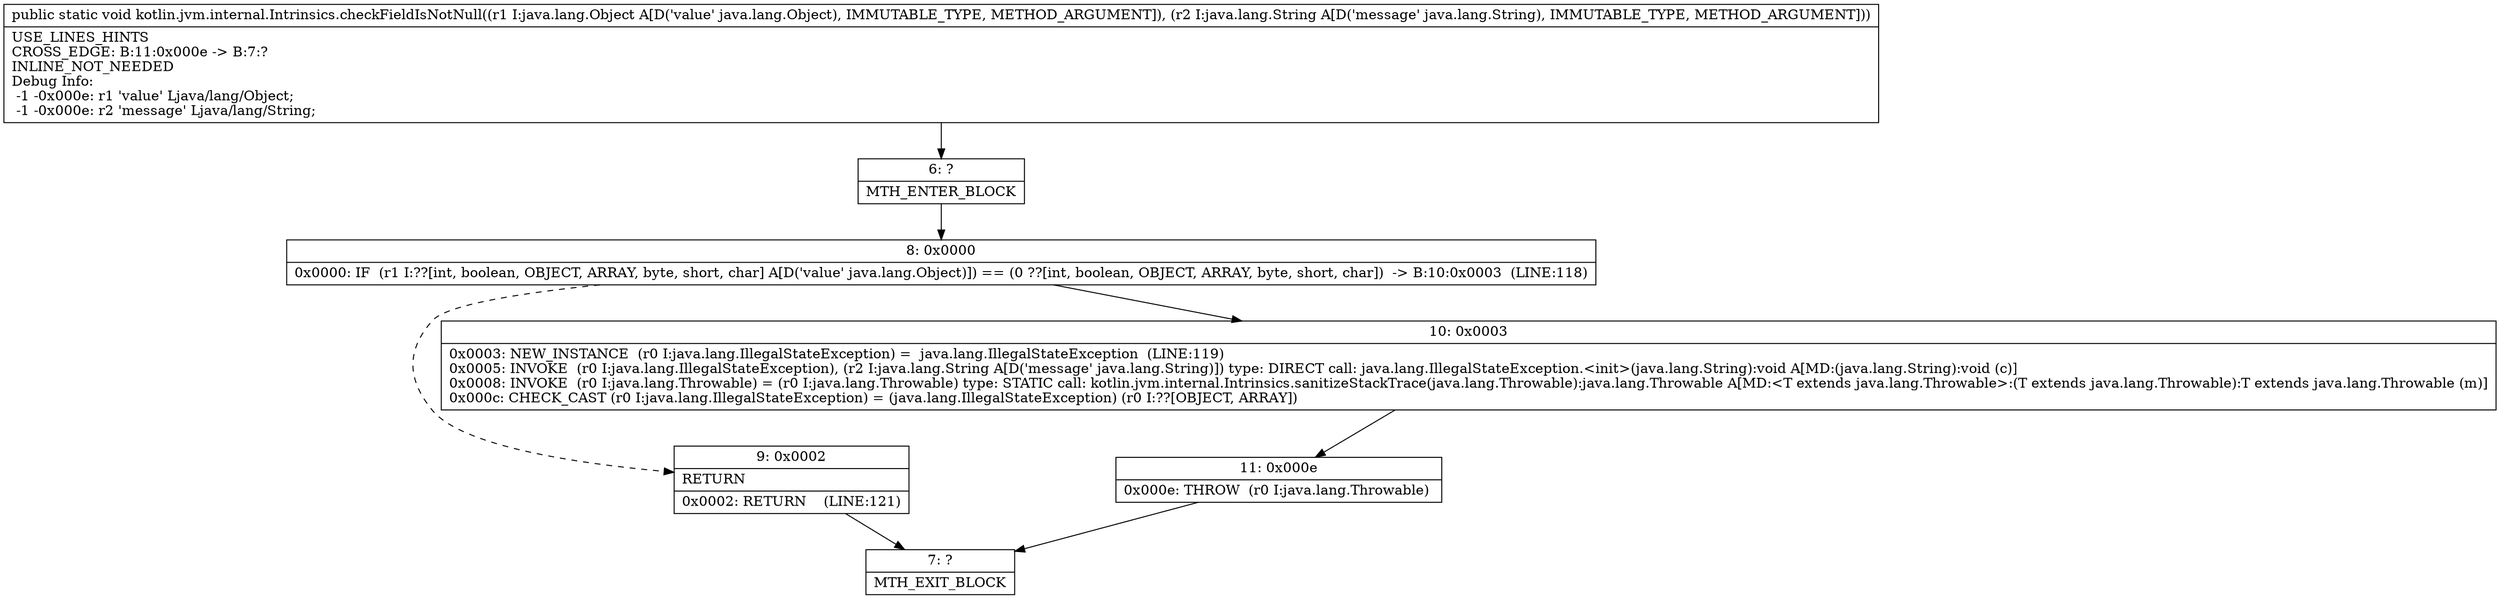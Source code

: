 digraph "CFG forkotlin.jvm.internal.Intrinsics.checkFieldIsNotNull(Ljava\/lang\/Object;Ljava\/lang\/String;)V" {
Node_6 [shape=record,label="{6\:\ ?|MTH_ENTER_BLOCK\l}"];
Node_8 [shape=record,label="{8\:\ 0x0000|0x0000: IF  (r1 I:??[int, boolean, OBJECT, ARRAY, byte, short, char] A[D('value' java.lang.Object)]) == (0 ??[int, boolean, OBJECT, ARRAY, byte, short, char])  \-\> B:10:0x0003  (LINE:118)\l}"];
Node_9 [shape=record,label="{9\:\ 0x0002|RETURN\l|0x0002: RETURN    (LINE:121)\l}"];
Node_7 [shape=record,label="{7\:\ ?|MTH_EXIT_BLOCK\l}"];
Node_10 [shape=record,label="{10\:\ 0x0003|0x0003: NEW_INSTANCE  (r0 I:java.lang.IllegalStateException) =  java.lang.IllegalStateException  (LINE:119)\l0x0005: INVOKE  (r0 I:java.lang.IllegalStateException), (r2 I:java.lang.String A[D('message' java.lang.String)]) type: DIRECT call: java.lang.IllegalStateException.\<init\>(java.lang.String):void A[MD:(java.lang.String):void (c)]\l0x0008: INVOKE  (r0 I:java.lang.Throwable) = (r0 I:java.lang.Throwable) type: STATIC call: kotlin.jvm.internal.Intrinsics.sanitizeStackTrace(java.lang.Throwable):java.lang.Throwable A[MD:\<T extends java.lang.Throwable\>:(T extends java.lang.Throwable):T extends java.lang.Throwable (m)]\l0x000c: CHECK_CAST (r0 I:java.lang.IllegalStateException) = (java.lang.IllegalStateException) (r0 I:??[OBJECT, ARRAY]) \l}"];
Node_11 [shape=record,label="{11\:\ 0x000e|0x000e: THROW  (r0 I:java.lang.Throwable) \l}"];
MethodNode[shape=record,label="{public static void kotlin.jvm.internal.Intrinsics.checkFieldIsNotNull((r1 I:java.lang.Object A[D('value' java.lang.Object), IMMUTABLE_TYPE, METHOD_ARGUMENT]), (r2 I:java.lang.String A[D('message' java.lang.String), IMMUTABLE_TYPE, METHOD_ARGUMENT]))  | USE_LINES_HINTS\lCROSS_EDGE: B:11:0x000e \-\> B:7:?\lINLINE_NOT_NEEDED\lDebug Info:\l  \-1 \-0x000e: r1 'value' Ljava\/lang\/Object;\l  \-1 \-0x000e: r2 'message' Ljava\/lang\/String;\l}"];
MethodNode -> Node_6;Node_6 -> Node_8;
Node_8 -> Node_9[style=dashed];
Node_8 -> Node_10;
Node_9 -> Node_7;
Node_10 -> Node_11;
Node_11 -> Node_7;
}

